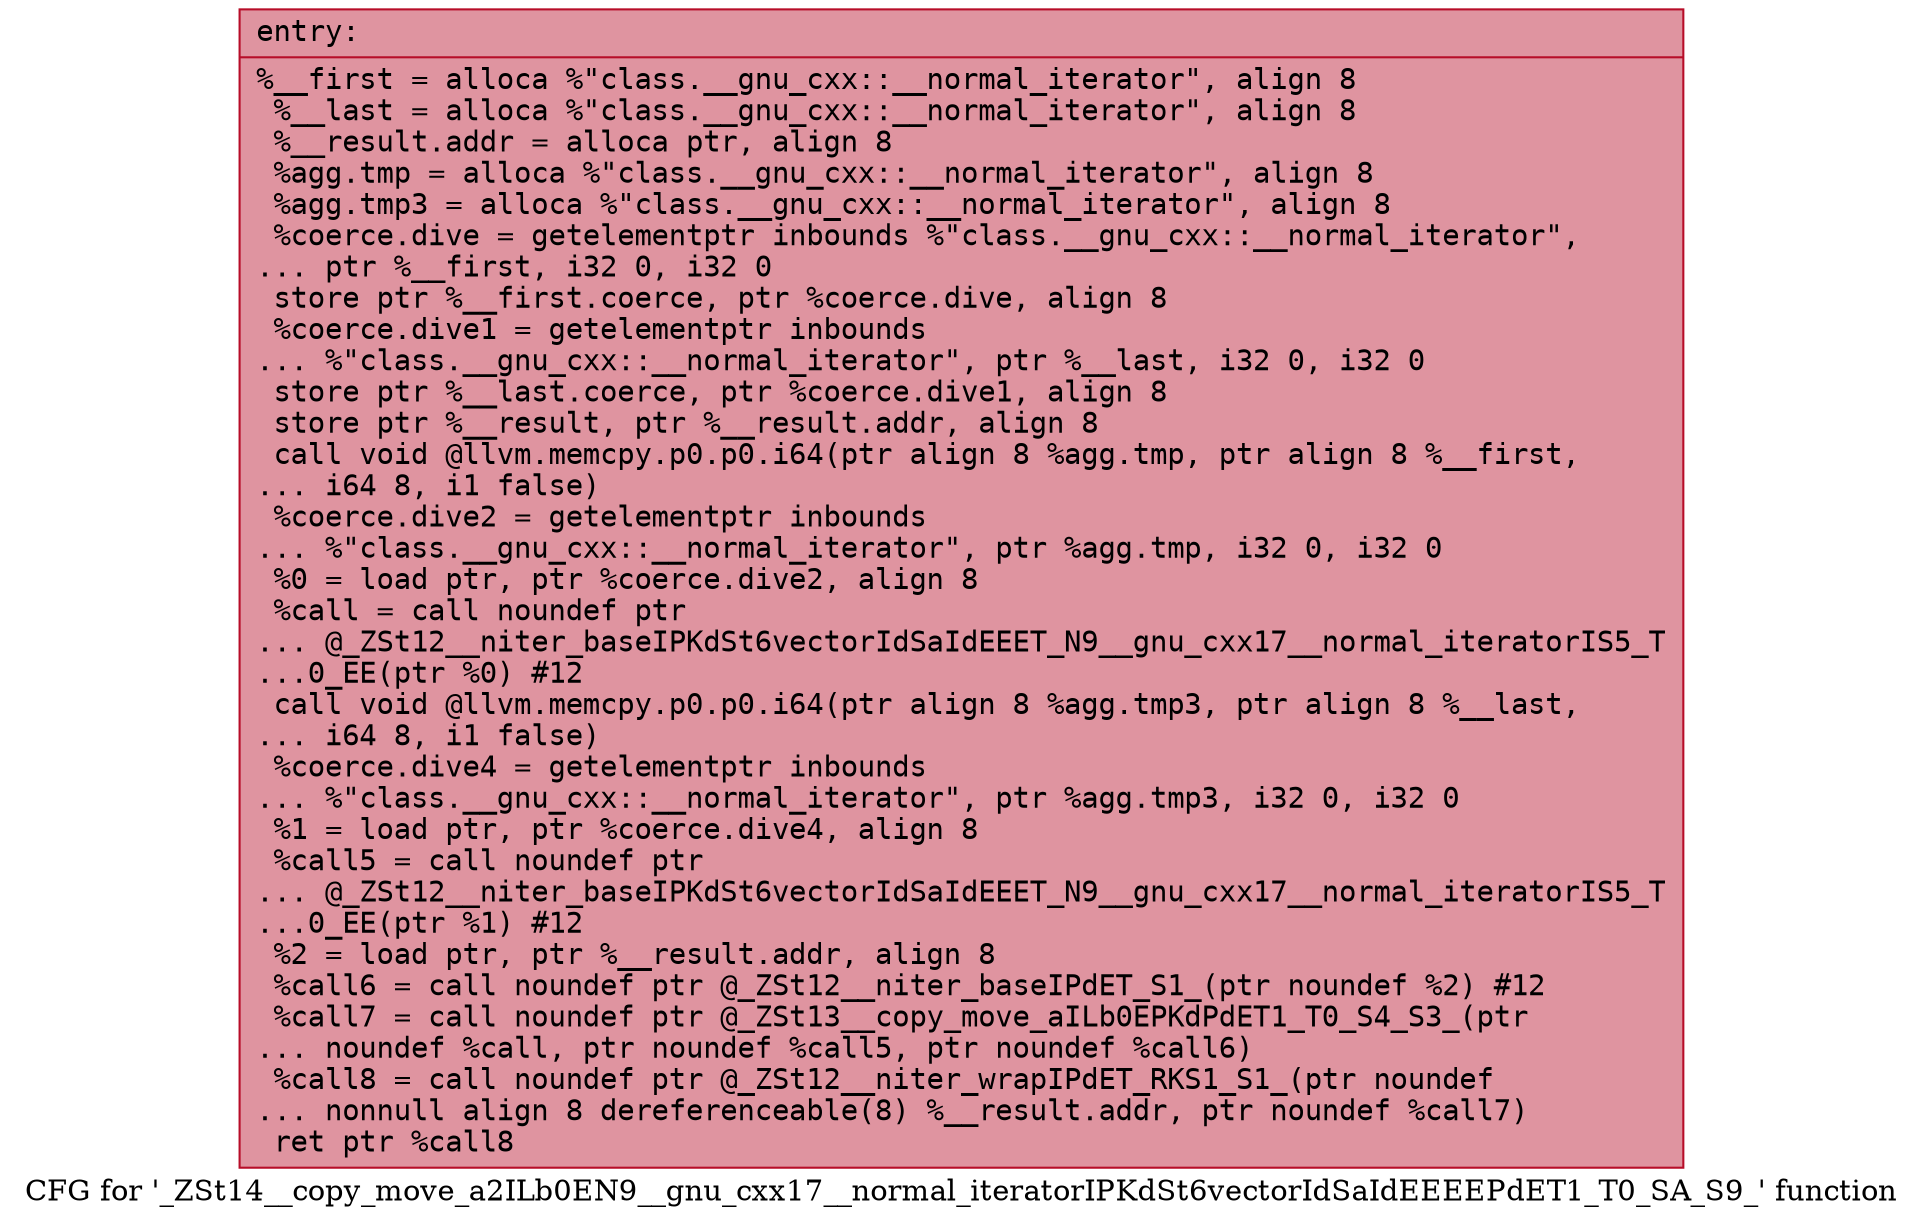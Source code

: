 digraph "CFG for '_ZSt14__copy_move_a2ILb0EN9__gnu_cxx17__normal_iteratorIPKdSt6vectorIdSaIdEEEEPdET1_T0_SA_S9_' function" {
	label="CFG for '_ZSt14__copy_move_a2ILb0EN9__gnu_cxx17__normal_iteratorIPKdSt6vectorIdSaIdEEEEPdET1_T0_SA_S9_' function";

	Node0x55e722d78830 [shape=record,color="#b70d28ff", style=filled, fillcolor="#b70d2870" fontname="Courier",label="{entry:\l|  %__first = alloca %\"class.__gnu_cxx::__normal_iterator\", align 8\l  %__last = alloca %\"class.__gnu_cxx::__normal_iterator\", align 8\l  %__result.addr = alloca ptr, align 8\l  %agg.tmp = alloca %\"class.__gnu_cxx::__normal_iterator\", align 8\l  %agg.tmp3 = alloca %\"class.__gnu_cxx::__normal_iterator\", align 8\l  %coerce.dive = getelementptr inbounds %\"class.__gnu_cxx::__normal_iterator\",\l... ptr %__first, i32 0, i32 0\l  store ptr %__first.coerce, ptr %coerce.dive, align 8\l  %coerce.dive1 = getelementptr inbounds\l... %\"class.__gnu_cxx::__normal_iterator\", ptr %__last, i32 0, i32 0\l  store ptr %__last.coerce, ptr %coerce.dive1, align 8\l  store ptr %__result, ptr %__result.addr, align 8\l  call void @llvm.memcpy.p0.p0.i64(ptr align 8 %agg.tmp, ptr align 8 %__first,\l... i64 8, i1 false)\l  %coerce.dive2 = getelementptr inbounds\l... %\"class.__gnu_cxx::__normal_iterator\", ptr %agg.tmp, i32 0, i32 0\l  %0 = load ptr, ptr %coerce.dive2, align 8\l  %call = call noundef ptr\l... @_ZSt12__niter_baseIPKdSt6vectorIdSaIdEEET_N9__gnu_cxx17__normal_iteratorIS5_T\l...0_EE(ptr %0) #12\l  call void @llvm.memcpy.p0.p0.i64(ptr align 8 %agg.tmp3, ptr align 8 %__last,\l... i64 8, i1 false)\l  %coerce.dive4 = getelementptr inbounds\l... %\"class.__gnu_cxx::__normal_iterator\", ptr %agg.tmp3, i32 0, i32 0\l  %1 = load ptr, ptr %coerce.dive4, align 8\l  %call5 = call noundef ptr\l... @_ZSt12__niter_baseIPKdSt6vectorIdSaIdEEET_N9__gnu_cxx17__normal_iteratorIS5_T\l...0_EE(ptr %1) #12\l  %2 = load ptr, ptr %__result.addr, align 8\l  %call6 = call noundef ptr @_ZSt12__niter_baseIPdET_S1_(ptr noundef %2) #12\l  %call7 = call noundef ptr @_ZSt13__copy_move_aILb0EPKdPdET1_T0_S4_S3_(ptr\l... noundef %call, ptr noundef %call5, ptr noundef %call6)\l  %call8 = call noundef ptr @_ZSt12__niter_wrapIPdET_RKS1_S1_(ptr noundef\l... nonnull align 8 dereferenceable(8) %__result.addr, ptr noundef %call7)\l  ret ptr %call8\l}"];
}
